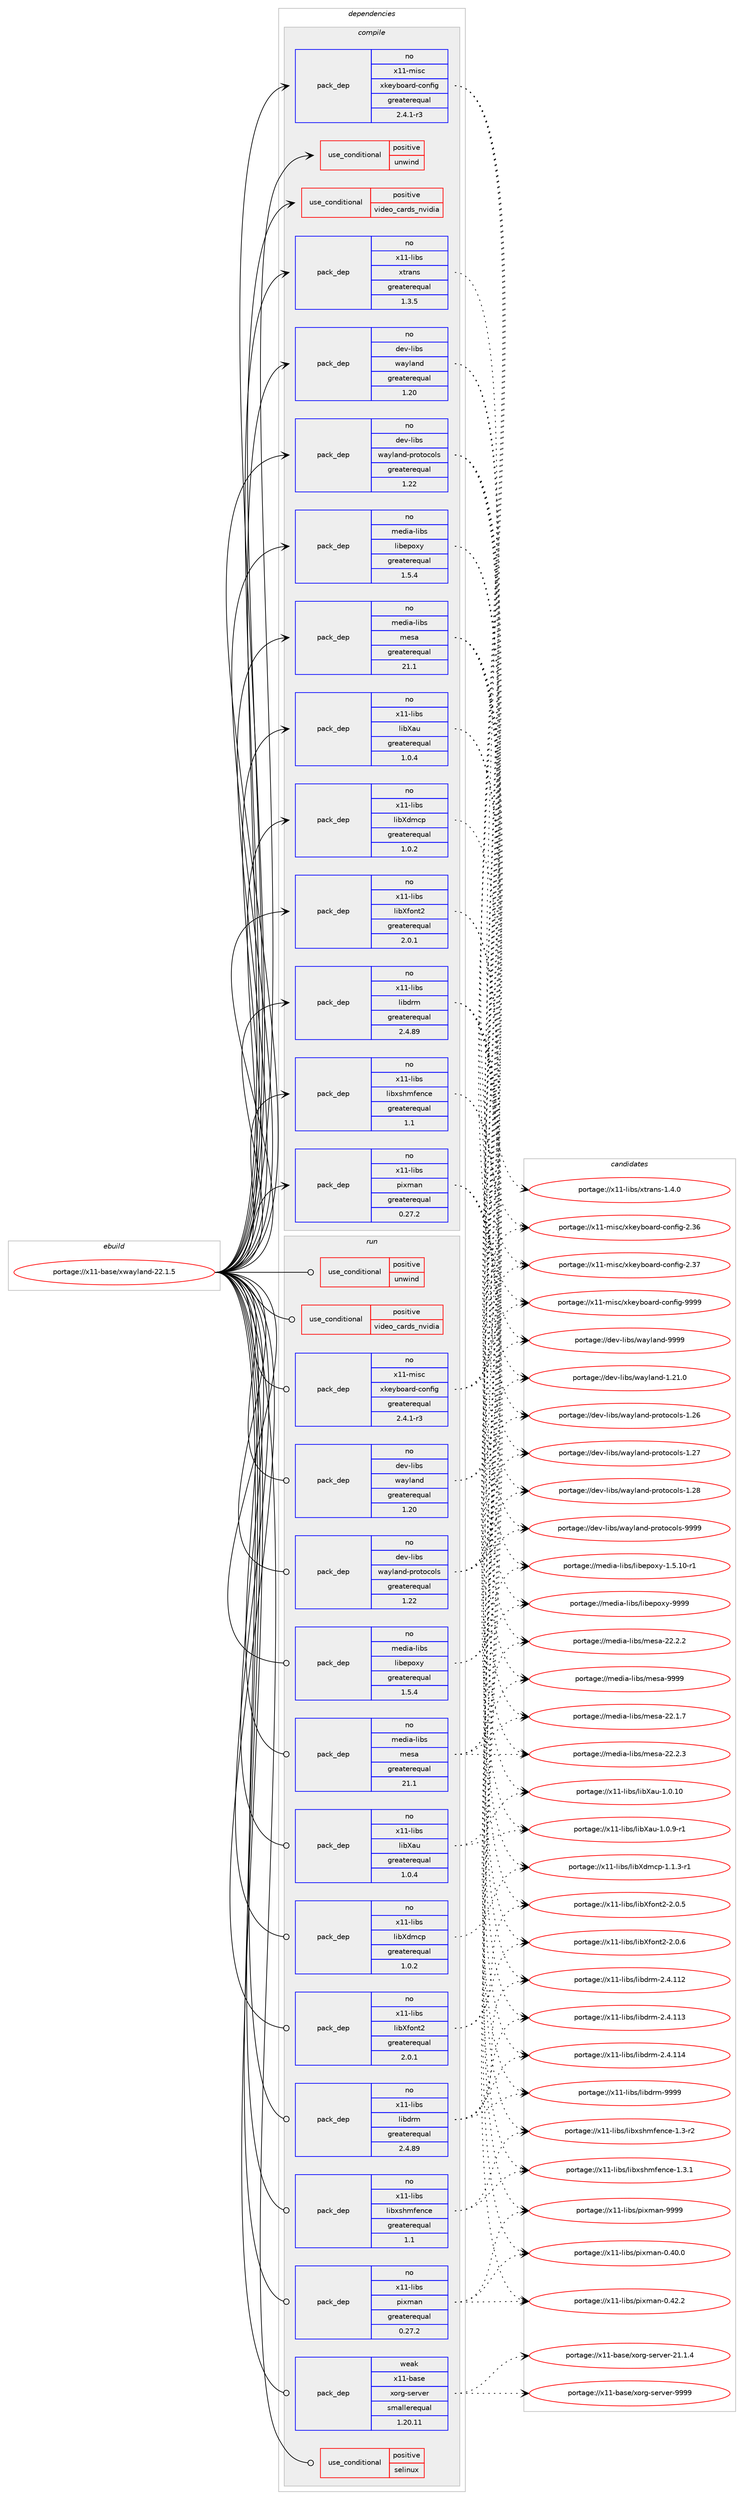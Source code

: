 digraph prolog {

# *************
# Graph options
# *************

newrank=true;
concentrate=true;
compound=true;
graph [rankdir=LR,fontname=Helvetica,fontsize=10,ranksep=1.5];#, ranksep=2.5, nodesep=0.2];
edge  [arrowhead=vee];
node  [fontname=Helvetica,fontsize=10];

# **********
# The ebuild
# **********

subgraph cluster_leftcol {
color=gray;
label=<<i>ebuild</i>>;
id [label="portage://x11-base/xwayland-22.1.5", color=red, width=4, href="../x11-base/xwayland-22.1.5.svg"];
}

# ****************
# The dependencies
# ****************

subgraph cluster_midcol {
color=gray;
label=<<i>dependencies</i>>;
subgraph cluster_compile {
fillcolor="#eeeeee";
style=filled;
label=<<i>compile</i>>;
subgraph cond601 {
dependency2185 [label=<<TABLE BORDER="0" CELLBORDER="1" CELLSPACING="0" CELLPADDING="4"><TR><TD ROWSPAN="3" CELLPADDING="10">use_conditional</TD></TR><TR><TD>positive</TD></TR><TR><TD>unwind</TD></TR></TABLE>>, shape=none, color=red];
# *** BEGIN UNKNOWN DEPENDENCY TYPE (TODO) ***
# dependency2185 -> package_dependency(portage://x11-base/xwayland-22.1.5,install,no,sys-libs,libunwind,none,[,,],[],[])
# *** END UNKNOWN DEPENDENCY TYPE (TODO) ***

}
id:e -> dependency2185:w [weight=20,style="solid",arrowhead="vee"];
subgraph cond602 {
dependency2186 [label=<<TABLE BORDER="0" CELLBORDER="1" CELLSPACING="0" CELLPADDING="4"><TR><TD ROWSPAN="3" CELLPADDING="10">use_conditional</TD></TR><TR><TD>positive</TD></TR><TR><TD>video_cards_nvidia</TD></TR></TABLE>>, shape=none, color=red];
# *** BEGIN UNKNOWN DEPENDENCY TYPE (TODO) ***
# dependency2186 -> package_dependency(portage://x11-base/xwayland-22.1.5,install,no,gui-libs,egl-wayland,none,[,,],[],[])
# *** END UNKNOWN DEPENDENCY TYPE (TODO) ***

}
id:e -> dependency2186:w [weight=20,style="solid",arrowhead="vee"];
# *** BEGIN UNKNOWN DEPENDENCY TYPE (TODO) ***
# id -> package_dependency(portage://x11-base/xwayland-22.1.5,install,no,dev-libs,libbsd,none,[,,],[],[])
# *** END UNKNOWN DEPENDENCY TYPE (TODO) ***

# *** BEGIN UNKNOWN DEPENDENCY TYPE (TODO) ***
# id -> package_dependency(portage://x11-base/xwayland-22.1.5,install,no,dev-libs,openssl,none,[,,],any_same_slot,[])
# *** END UNKNOWN DEPENDENCY TYPE (TODO) ***

subgraph pack1528 {
dependency2187 [label=<<TABLE BORDER="0" CELLBORDER="1" CELLSPACING="0" CELLPADDING="4" WIDTH="220"><TR><TD ROWSPAN="6" CELLPADDING="30">pack_dep</TD></TR><TR><TD WIDTH="110">no</TD></TR><TR><TD>dev-libs</TD></TR><TR><TD>wayland</TD></TR><TR><TD>greaterequal</TD></TR><TR><TD>1.20</TD></TR></TABLE>>, shape=none, color=blue];
}
id:e -> dependency2187:w [weight=20,style="solid",arrowhead="vee"];
subgraph pack1529 {
dependency2188 [label=<<TABLE BORDER="0" CELLBORDER="1" CELLSPACING="0" CELLPADDING="4" WIDTH="220"><TR><TD ROWSPAN="6" CELLPADDING="30">pack_dep</TD></TR><TR><TD WIDTH="110">no</TD></TR><TR><TD>dev-libs</TD></TR><TR><TD>wayland-protocols</TD></TR><TR><TD>greaterequal</TD></TR><TR><TD>1.22</TD></TR></TABLE>>, shape=none, color=blue];
}
id:e -> dependency2188:w [weight=20,style="solid",arrowhead="vee"];
# *** BEGIN UNKNOWN DEPENDENCY TYPE (TODO) ***
# id -> package_dependency(portage://x11-base/xwayland-22.1.5,install,no,media-fonts,font-util,none,[,,],[],[])
# *** END UNKNOWN DEPENDENCY TYPE (TODO) ***

subgraph pack1530 {
dependency2189 [label=<<TABLE BORDER="0" CELLBORDER="1" CELLSPACING="0" CELLPADDING="4" WIDTH="220"><TR><TD ROWSPAN="6" CELLPADDING="30">pack_dep</TD></TR><TR><TD WIDTH="110">no</TD></TR><TR><TD>media-libs</TD></TR><TR><TD>libepoxy</TD></TR><TR><TD>greaterequal</TD></TR><TR><TD>1.5.4</TD></TR></TABLE>>, shape=none, color=blue];
}
id:e -> dependency2189:w [weight=20,style="solid",arrowhead="vee"];
# *** BEGIN UNKNOWN DEPENDENCY TYPE (TODO) ***
# id -> package_dependency(portage://x11-base/xwayland-22.1.5,install,no,media-libs,libglvnd,none,[,,],[],[use(enable(X),none)])
# *** END UNKNOWN DEPENDENCY TYPE (TODO) ***

subgraph pack1531 {
dependency2190 [label=<<TABLE BORDER="0" CELLBORDER="1" CELLSPACING="0" CELLPADDING="4" WIDTH="220"><TR><TD ROWSPAN="6" CELLPADDING="30">pack_dep</TD></TR><TR><TD WIDTH="110">no</TD></TR><TR><TD>media-libs</TD></TR><TR><TD>mesa</TD></TR><TR><TD>greaterequal</TD></TR><TR><TD>21.1</TD></TR></TABLE>>, shape=none, color=blue];
}
id:e -> dependency2190:w [weight=20,style="solid",arrowhead="vee"];
# *** BEGIN UNKNOWN DEPENDENCY TYPE (TODO) ***
# id -> package_dependency(portage://x11-base/xwayland-22.1.5,install,no,x11-base,xorg-proto,none,[,,],[],[])
# *** END UNKNOWN DEPENDENCY TYPE (TODO) ***

subgraph pack1532 {
dependency2191 [label=<<TABLE BORDER="0" CELLBORDER="1" CELLSPACING="0" CELLPADDING="4" WIDTH="220"><TR><TD ROWSPAN="6" CELLPADDING="30">pack_dep</TD></TR><TR><TD WIDTH="110">no</TD></TR><TR><TD>x11-libs</TD></TR><TR><TD>libXau</TD></TR><TR><TD>greaterequal</TD></TR><TR><TD>1.0.4</TD></TR></TABLE>>, shape=none, color=blue];
}
id:e -> dependency2191:w [weight=20,style="solid",arrowhead="vee"];
subgraph pack1533 {
dependency2192 [label=<<TABLE BORDER="0" CELLBORDER="1" CELLSPACING="0" CELLPADDING="4" WIDTH="220"><TR><TD ROWSPAN="6" CELLPADDING="30">pack_dep</TD></TR><TR><TD WIDTH="110">no</TD></TR><TR><TD>x11-libs</TD></TR><TR><TD>libXdmcp</TD></TR><TR><TD>greaterequal</TD></TR><TR><TD>1.0.2</TD></TR></TABLE>>, shape=none, color=blue];
}
id:e -> dependency2192:w [weight=20,style="solid",arrowhead="vee"];
subgraph pack1534 {
dependency2193 [label=<<TABLE BORDER="0" CELLBORDER="1" CELLSPACING="0" CELLPADDING="4" WIDTH="220"><TR><TD ROWSPAN="6" CELLPADDING="30">pack_dep</TD></TR><TR><TD WIDTH="110">no</TD></TR><TR><TD>x11-libs</TD></TR><TR><TD>libXfont2</TD></TR><TR><TD>greaterequal</TD></TR><TR><TD>2.0.1</TD></TR></TABLE>>, shape=none, color=blue];
}
id:e -> dependency2193:w [weight=20,style="solid",arrowhead="vee"];
subgraph pack1535 {
dependency2194 [label=<<TABLE BORDER="0" CELLBORDER="1" CELLSPACING="0" CELLPADDING="4" WIDTH="220"><TR><TD ROWSPAN="6" CELLPADDING="30">pack_dep</TD></TR><TR><TD WIDTH="110">no</TD></TR><TR><TD>x11-libs</TD></TR><TR><TD>libdrm</TD></TR><TR><TD>greaterequal</TD></TR><TR><TD>2.4.89</TD></TR></TABLE>>, shape=none, color=blue];
}
id:e -> dependency2194:w [weight=20,style="solid",arrowhead="vee"];
# *** BEGIN UNKNOWN DEPENDENCY TYPE (TODO) ***
# id -> package_dependency(portage://x11-base/xwayland-22.1.5,install,no,x11-libs,libxcvt,none,[,,],[],[])
# *** END UNKNOWN DEPENDENCY TYPE (TODO) ***

# *** BEGIN UNKNOWN DEPENDENCY TYPE (TODO) ***
# id -> package_dependency(portage://x11-base/xwayland-22.1.5,install,no,x11-libs,libxkbfile,none,[,,],[],[])
# *** END UNKNOWN DEPENDENCY TYPE (TODO) ***

subgraph pack1536 {
dependency2195 [label=<<TABLE BORDER="0" CELLBORDER="1" CELLSPACING="0" CELLPADDING="4" WIDTH="220"><TR><TD ROWSPAN="6" CELLPADDING="30">pack_dep</TD></TR><TR><TD WIDTH="110">no</TD></TR><TR><TD>x11-libs</TD></TR><TR><TD>libxshmfence</TD></TR><TR><TD>greaterequal</TD></TR><TR><TD>1.1</TD></TR></TABLE>>, shape=none, color=blue];
}
id:e -> dependency2195:w [weight=20,style="solid",arrowhead="vee"];
subgraph pack1537 {
dependency2196 [label=<<TABLE BORDER="0" CELLBORDER="1" CELLSPACING="0" CELLPADDING="4" WIDTH="220"><TR><TD ROWSPAN="6" CELLPADDING="30">pack_dep</TD></TR><TR><TD WIDTH="110">no</TD></TR><TR><TD>x11-libs</TD></TR><TR><TD>pixman</TD></TR><TR><TD>greaterequal</TD></TR><TR><TD>0.27.2</TD></TR></TABLE>>, shape=none, color=blue];
}
id:e -> dependency2196:w [weight=20,style="solid",arrowhead="vee"];
subgraph pack1538 {
dependency2197 [label=<<TABLE BORDER="0" CELLBORDER="1" CELLSPACING="0" CELLPADDING="4" WIDTH="220"><TR><TD ROWSPAN="6" CELLPADDING="30">pack_dep</TD></TR><TR><TD WIDTH="110">no</TD></TR><TR><TD>x11-libs</TD></TR><TR><TD>xtrans</TD></TR><TR><TD>greaterequal</TD></TR><TR><TD>1.3.5</TD></TR></TABLE>>, shape=none, color=blue];
}
id:e -> dependency2197:w [weight=20,style="solid",arrowhead="vee"];
subgraph pack1539 {
dependency2198 [label=<<TABLE BORDER="0" CELLBORDER="1" CELLSPACING="0" CELLPADDING="4" WIDTH="220"><TR><TD ROWSPAN="6" CELLPADDING="30">pack_dep</TD></TR><TR><TD WIDTH="110">no</TD></TR><TR><TD>x11-misc</TD></TR><TR><TD>xkeyboard-config</TD></TR><TR><TD>greaterequal</TD></TR><TR><TD>2.4.1-r3</TD></TR></TABLE>>, shape=none, color=blue];
}
id:e -> dependency2198:w [weight=20,style="solid",arrowhead="vee"];
}
subgraph cluster_compileandrun {
fillcolor="#eeeeee";
style=filled;
label=<<i>compile and run</i>>;
}
subgraph cluster_run {
fillcolor="#eeeeee";
style=filled;
label=<<i>run</i>>;
subgraph cond603 {
dependency2199 [label=<<TABLE BORDER="0" CELLBORDER="1" CELLSPACING="0" CELLPADDING="4"><TR><TD ROWSPAN="3" CELLPADDING="10">use_conditional</TD></TR><TR><TD>positive</TD></TR><TR><TD>selinux</TD></TR></TABLE>>, shape=none, color=red];
# *** BEGIN UNKNOWN DEPENDENCY TYPE (TODO) ***
# dependency2199 -> package_dependency(portage://x11-base/xwayland-22.1.5,run,no,sec-policy,selinux-xserver,none,[,,],[],[])
# *** END UNKNOWN DEPENDENCY TYPE (TODO) ***

}
id:e -> dependency2199:w [weight=20,style="solid",arrowhead="odot"];
subgraph cond604 {
dependency2200 [label=<<TABLE BORDER="0" CELLBORDER="1" CELLSPACING="0" CELLPADDING="4"><TR><TD ROWSPAN="3" CELLPADDING="10">use_conditional</TD></TR><TR><TD>positive</TD></TR><TR><TD>unwind</TD></TR></TABLE>>, shape=none, color=red];
# *** BEGIN UNKNOWN DEPENDENCY TYPE (TODO) ***
# dependency2200 -> package_dependency(portage://x11-base/xwayland-22.1.5,run,no,sys-libs,libunwind,none,[,,],[],[])
# *** END UNKNOWN DEPENDENCY TYPE (TODO) ***

}
id:e -> dependency2200:w [weight=20,style="solid",arrowhead="odot"];
subgraph cond605 {
dependency2201 [label=<<TABLE BORDER="0" CELLBORDER="1" CELLSPACING="0" CELLPADDING="4"><TR><TD ROWSPAN="3" CELLPADDING="10">use_conditional</TD></TR><TR><TD>positive</TD></TR><TR><TD>video_cards_nvidia</TD></TR></TABLE>>, shape=none, color=red];
# *** BEGIN UNKNOWN DEPENDENCY TYPE (TODO) ***
# dependency2201 -> package_dependency(portage://x11-base/xwayland-22.1.5,run,no,gui-libs,egl-wayland,none,[,,],[],[])
# *** END UNKNOWN DEPENDENCY TYPE (TODO) ***

}
id:e -> dependency2201:w [weight=20,style="solid",arrowhead="odot"];
# *** BEGIN UNKNOWN DEPENDENCY TYPE (TODO) ***
# id -> package_dependency(portage://x11-base/xwayland-22.1.5,run,no,dev-libs,libbsd,none,[,,],[],[])
# *** END UNKNOWN DEPENDENCY TYPE (TODO) ***

# *** BEGIN UNKNOWN DEPENDENCY TYPE (TODO) ***
# id -> package_dependency(portage://x11-base/xwayland-22.1.5,run,no,dev-libs,openssl,none,[,,],any_same_slot,[])
# *** END UNKNOWN DEPENDENCY TYPE (TODO) ***

subgraph pack1540 {
dependency2202 [label=<<TABLE BORDER="0" CELLBORDER="1" CELLSPACING="0" CELLPADDING="4" WIDTH="220"><TR><TD ROWSPAN="6" CELLPADDING="30">pack_dep</TD></TR><TR><TD WIDTH="110">no</TD></TR><TR><TD>dev-libs</TD></TR><TR><TD>wayland</TD></TR><TR><TD>greaterequal</TD></TR><TR><TD>1.20</TD></TR></TABLE>>, shape=none, color=blue];
}
id:e -> dependency2202:w [weight=20,style="solid",arrowhead="odot"];
subgraph pack1541 {
dependency2203 [label=<<TABLE BORDER="0" CELLBORDER="1" CELLSPACING="0" CELLPADDING="4" WIDTH="220"><TR><TD ROWSPAN="6" CELLPADDING="30">pack_dep</TD></TR><TR><TD WIDTH="110">no</TD></TR><TR><TD>dev-libs</TD></TR><TR><TD>wayland-protocols</TD></TR><TR><TD>greaterequal</TD></TR><TR><TD>1.22</TD></TR></TABLE>>, shape=none, color=blue];
}
id:e -> dependency2203:w [weight=20,style="solid",arrowhead="odot"];
# *** BEGIN UNKNOWN DEPENDENCY TYPE (TODO) ***
# id -> package_dependency(portage://x11-base/xwayland-22.1.5,run,no,media-fonts,font-util,none,[,,],[],[])
# *** END UNKNOWN DEPENDENCY TYPE (TODO) ***

subgraph pack1542 {
dependency2204 [label=<<TABLE BORDER="0" CELLBORDER="1" CELLSPACING="0" CELLPADDING="4" WIDTH="220"><TR><TD ROWSPAN="6" CELLPADDING="30">pack_dep</TD></TR><TR><TD WIDTH="110">no</TD></TR><TR><TD>media-libs</TD></TR><TR><TD>libepoxy</TD></TR><TR><TD>greaterequal</TD></TR><TR><TD>1.5.4</TD></TR></TABLE>>, shape=none, color=blue];
}
id:e -> dependency2204:w [weight=20,style="solid",arrowhead="odot"];
# *** BEGIN UNKNOWN DEPENDENCY TYPE (TODO) ***
# id -> package_dependency(portage://x11-base/xwayland-22.1.5,run,no,media-libs,libglvnd,none,[,,],[],[use(enable(X),none)])
# *** END UNKNOWN DEPENDENCY TYPE (TODO) ***

subgraph pack1543 {
dependency2205 [label=<<TABLE BORDER="0" CELLBORDER="1" CELLSPACING="0" CELLPADDING="4" WIDTH="220"><TR><TD ROWSPAN="6" CELLPADDING="30">pack_dep</TD></TR><TR><TD WIDTH="110">no</TD></TR><TR><TD>media-libs</TD></TR><TR><TD>mesa</TD></TR><TR><TD>greaterequal</TD></TR><TR><TD>21.1</TD></TR></TABLE>>, shape=none, color=blue];
}
id:e -> dependency2205:w [weight=20,style="solid",arrowhead="odot"];
# *** BEGIN UNKNOWN DEPENDENCY TYPE (TODO) ***
# id -> package_dependency(portage://x11-base/xwayland-22.1.5,run,no,x11-apps,xkbcomp,none,[,,],[],[])
# *** END UNKNOWN DEPENDENCY TYPE (TODO) ***

subgraph pack1544 {
dependency2206 [label=<<TABLE BORDER="0" CELLBORDER="1" CELLSPACING="0" CELLPADDING="4" WIDTH="220"><TR><TD ROWSPAN="6" CELLPADDING="30">pack_dep</TD></TR><TR><TD WIDTH="110">no</TD></TR><TR><TD>x11-libs</TD></TR><TR><TD>libXau</TD></TR><TR><TD>greaterequal</TD></TR><TR><TD>1.0.4</TD></TR></TABLE>>, shape=none, color=blue];
}
id:e -> dependency2206:w [weight=20,style="solid",arrowhead="odot"];
subgraph pack1545 {
dependency2207 [label=<<TABLE BORDER="0" CELLBORDER="1" CELLSPACING="0" CELLPADDING="4" WIDTH="220"><TR><TD ROWSPAN="6" CELLPADDING="30">pack_dep</TD></TR><TR><TD WIDTH="110">no</TD></TR><TR><TD>x11-libs</TD></TR><TR><TD>libXdmcp</TD></TR><TR><TD>greaterequal</TD></TR><TR><TD>1.0.2</TD></TR></TABLE>>, shape=none, color=blue];
}
id:e -> dependency2207:w [weight=20,style="solid",arrowhead="odot"];
subgraph pack1546 {
dependency2208 [label=<<TABLE BORDER="0" CELLBORDER="1" CELLSPACING="0" CELLPADDING="4" WIDTH="220"><TR><TD ROWSPAN="6" CELLPADDING="30">pack_dep</TD></TR><TR><TD WIDTH="110">no</TD></TR><TR><TD>x11-libs</TD></TR><TR><TD>libXfont2</TD></TR><TR><TD>greaterequal</TD></TR><TR><TD>2.0.1</TD></TR></TABLE>>, shape=none, color=blue];
}
id:e -> dependency2208:w [weight=20,style="solid",arrowhead="odot"];
subgraph pack1547 {
dependency2209 [label=<<TABLE BORDER="0" CELLBORDER="1" CELLSPACING="0" CELLPADDING="4" WIDTH="220"><TR><TD ROWSPAN="6" CELLPADDING="30">pack_dep</TD></TR><TR><TD WIDTH="110">no</TD></TR><TR><TD>x11-libs</TD></TR><TR><TD>libdrm</TD></TR><TR><TD>greaterequal</TD></TR><TR><TD>2.4.89</TD></TR></TABLE>>, shape=none, color=blue];
}
id:e -> dependency2209:w [weight=20,style="solid",arrowhead="odot"];
# *** BEGIN UNKNOWN DEPENDENCY TYPE (TODO) ***
# id -> package_dependency(portage://x11-base/xwayland-22.1.5,run,no,x11-libs,libxcvt,none,[,,],[],[])
# *** END UNKNOWN DEPENDENCY TYPE (TODO) ***

# *** BEGIN UNKNOWN DEPENDENCY TYPE (TODO) ***
# id -> package_dependency(portage://x11-base/xwayland-22.1.5,run,no,x11-libs,libxkbfile,none,[,,],[],[])
# *** END UNKNOWN DEPENDENCY TYPE (TODO) ***

subgraph pack1548 {
dependency2210 [label=<<TABLE BORDER="0" CELLBORDER="1" CELLSPACING="0" CELLPADDING="4" WIDTH="220"><TR><TD ROWSPAN="6" CELLPADDING="30">pack_dep</TD></TR><TR><TD WIDTH="110">no</TD></TR><TR><TD>x11-libs</TD></TR><TR><TD>libxshmfence</TD></TR><TR><TD>greaterequal</TD></TR><TR><TD>1.1</TD></TR></TABLE>>, shape=none, color=blue];
}
id:e -> dependency2210:w [weight=20,style="solid",arrowhead="odot"];
subgraph pack1549 {
dependency2211 [label=<<TABLE BORDER="0" CELLBORDER="1" CELLSPACING="0" CELLPADDING="4" WIDTH="220"><TR><TD ROWSPAN="6" CELLPADDING="30">pack_dep</TD></TR><TR><TD WIDTH="110">no</TD></TR><TR><TD>x11-libs</TD></TR><TR><TD>pixman</TD></TR><TR><TD>greaterequal</TD></TR><TR><TD>0.27.2</TD></TR></TABLE>>, shape=none, color=blue];
}
id:e -> dependency2211:w [weight=20,style="solid",arrowhead="odot"];
subgraph pack1550 {
dependency2212 [label=<<TABLE BORDER="0" CELLBORDER="1" CELLSPACING="0" CELLPADDING="4" WIDTH="220"><TR><TD ROWSPAN="6" CELLPADDING="30">pack_dep</TD></TR><TR><TD WIDTH="110">no</TD></TR><TR><TD>x11-misc</TD></TR><TR><TD>xkeyboard-config</TD></TR><TR><TD>greaterequal</TD></TR><TR><TD>2.4.1-r3</TD></TR></TABLE>>, shape=none, color=blue];
}
id:e -> dependency2212:w [weight=20,style="solid",arrowhead="odot"];
subgraph pack1551 {
dependency2213 [label=<<TABLE BORDER="0" CELLBORDER="1" CELLSPACING="0" CELLPADDING="4" WIDTH="220"><TR><TD ROWSPAN="6" CELLPADDING="30">pack_dep</TD></TR><TR><TD WIDTH="110">weak</TD></TR><TR><TD>x11-base</TD></TR><TR><TD>xorg-server</TD></TR><TR><TD>smallerequal</TD></TR><TR><TD>1.20.11</TD></TR></TABLE>>, shape=none, color=blue];
}
id:e -> dependency2213:w [weight=20,style="solid",arrowhead="odot"];
}
}

# **************
# The candidates
# **************

subgraph cluster_choices {
rank=same;
color=gray;
label=<<i>candidates</i>>;

subgraph choice1528 {
color=black;
nodesep=1;
choice100101118451081059811547119971211089711010045494650494648 [label="portage://dev-libs/wayland-1.21.0", color=red, width=4,href="../dev-libs/wayland-1.21.0.svg"];
choice10010111845108105981154711997121108971101004557575757 [label="portage://dev-libs/wayland-9999", color=red, width=4,href="../dev-libs/wayland-9999.svg"];
dependency2187:e -> choice100101118451081059811547119971211089711010045494650494648:w [style=dotted,weight="100"];
dependency2187:e -> choice10010111845108105981154711997121108971101004557575757:w [style=dotted,weight="100"];
}
subgraph choice1529 {
color=black;
nodesep=1;
choice100101118451081059811547119971211089711010045112114111116111991111081154549465054 [label="portage://dev-libs/wayland-protocols-1.26", color=red, width=4,href="../dev-libs/wayland-protocols-1.26.svg"];
choice100101118451081059811547119971211089711010045112114111116111991111081154549465055 [label="portage://dev-libs/wayland-protocols-1.27", color=red, width=4,href="../dev-libs/wayland-protocols-1.27.svg"];
choice100101118451081059811547119971211089711010045112114111116111991111081154549465056 [label="portage://dev-libs/wayland-protocols-1.28", color=red, width=4,href="../dev-libs/wayland-protocols-1.28.svg"];
choice100101118451081059811547119971211089711010045112114111116111991111081154557575757 [label="portage://dev-libs/wayland-protocols-9999", color=red, width=4,href="../dev-libs/wayland-protocols-9999.svg"];
dependency2188:e -> choice100101118451081059811547119971211089711010045112114111116111991111081154549465054:w [style=dotted,weight="100"];
dependency2188:e -> choice100101118451081059811547119971211089711010045112114111116111991111081154549465055:w [style=dotted,weight="100"];
dependency2188:e -> choice100101118451081059811547119971211089711010045112114111116111991111081154549465056:w [style=dotted,weight="100"];
dependency2188:e -> choice100101118451081059811547119971211089711010045112114111116111991111081154557575757:w [style=dotted,weight="100"];
}
subgraph choice1530 {
color=black;
nodesep=1;
choice1091011001059745108105981154710810598101112111120121454946534649484511449 [label="portage://media-libs/libepoxy-1.5.10-r1", color=red, width=4,href="../media-libs/libepoxy-1.5.10-r1.svg"];
choice10910110010597451081059811547108105981011121111201214557575757 [label="portage://media-libs/libepoxy-9999", color=red, width=4,href="../media-libs/libepoxy-9999.svg"];
dependency2189:e -> choice1091011001059745108105981154710810598101112111120121454946534649484511449:w [style=dotted,weight="100"];
dependency2189:e -> choice10910110010597451081059811547108105981011121111201214557575757:w [style=dotted,weight="100"];
}
subgraph choice1531 {
color=black;
nodesep=1;
choice109101100105974510810598115471091011159745505046494655 [label="portage://media-libs/mesa-22.1.7", color=red, width=4,href="../media-libs/mesa-22.1.7.svg"];
choice109101100105974510810598115471091011159745505046504650 [label="portage://media-libs/mesa-22.2.2", color=red, width=4,href="../media-libs/mesa-22.2.2.svg"];
choice109101100105974510810598115471091011159745505046504651 [label="portage://media-libs/mesa-22.2.3", color=red, width=4,href="../media-libs/mesa-22.2.3.svg"];
choice10910110010597451081059811547109101115974557575757 [label="portage://media-libs/mesa-9999", color=red, width=4,href="../media-libs/mesa-9999.svg"];
dependency2190:e -> choice109101100105974510810598115471091011159745505046494655:w [style=dotted,weight="100"];
dependency2190:e -> choice109101100105974510810598115471091011159745505046504650:w [style=dotted,weight="100"];
dependency2190:e -> choice109101100105974510810598115471091011159745505046504651:w [style=dotted,weight="100"];
dependency2190:e -> choice10910110010597451081059811547109101115974557575757:w [style=dotted,weight="100"];
}
subgraph choice1532 {
color=black;
nodesep=1;
choice120494945108105981154710810598889711745494648464948 [label="portage://x11-libs/libXau-1.0.10", color=red, width=4,href="../x11-libs/libXau-1.0.10.svg"];
choice12049494510810598115471081059888971174549464846574511449 [label="portage://x11-libs/libXau-1.0.9-r1", color=red, width=4,href="../x11-libs/libXau-1.0.9-r1.svg"];
dependency2191:e -> choice120494945108105981154710810598889711745494648464948:w [style=dotted,weight="100"];
dependency2191:e -> choice12049494510810598115471081059888971174549464846574511449:w [style=dotted,weight="100"];
}
subgraph choice1533 {
color=black;
nodesep=1;
choice12049494510810598115471081059888100109991124549464946514511449 [label="portage://x11-libs/libXdmcp-1.1.3-r1", color=red, width=4,href="../x11-libs/libXdmcp-1.1.3-r1.svg"];
dependency2192:e -> choice12049494510810598115471081059888100109991124549464946514511449:w [style=dotted,weight="100"];
}
subgraph choice1534 {
color=black;
nodesep=1;
choice1204949451081059811547108105988810211111011650455046484653 [label="portage://x11-libs/libXfont2-2.0.5", color=red, width=4,href="../x11-libs/libXfont2-2.0.5.svg"];
choice1204949451081059811547108105988810211111011650455046484654 [label="portage://x11-libs/libXfont2-2.0.6", color=red, width=4,href="../x11-libs/libXfont2-2.0.6.svg"];
dependency2193:e -> choice1204949451081059811547108105988810211111011650455046484653:w [style=dotted,weight="100"];
dependency2193:e -> choice1204949451081059811547108105988810211111011650455046484654:w [style=dotted,weight="100"];
}
subgraph choice1535 {
color=black;
nodesep=1;
choice1204949451081059811547108105981001141094550465246494950 [label="portage://x11-libs/libdrm-2.4.112", color=red, width=4,href="../x11-libs/libdrm-2.4.112.svg"];
choice1204949451081059811547108105981001141094550465246494951 [label="portage://x11-libs/libdrm-2.4.113", color=red, width=4,href="../x11-libs/libdrm-2.4.113.svg"];
choice1204949451081059811547108105981001141094550465246494952 [label="portage://x11-libs/libdrm-2.4.114", color=red, width=4,href="../x11-libs/libdrm-2.4.114.svg"];
choice1204949451081059811547108105981001141094557575757 [label="portage://x11-libs/libdrm-9999", color=red, width=4,href="../x11-libs/libdrm-9999.svg"];
dependency2194:e -> choice1204949451081059811547108105981001141094550465246494950:w [style=dotted,weight="100"];
dependency2194:e -> choice1204949451081059811547108105981001141094550465246494951:w [style=dotted,weight="100"];
dependency2194:e -> choice1204949451081059811547108105981001141094550465246494952:w [style=dotted,weight="100"];
dependency2194:e -> choice1204949451081059811547108105981001141094557575757:w [style=dotted,weight="100"];
}
subgraph choice1536 {
color=black;
nodesep=1;
choice12049494510810598115471081059812011510410910210111099101454946514511450 [label="portage://x11-libs/libxshmfence-1.3-r2", color=red, width=4,href="../x11-libs/libxshmfence-1.3-r2.svg"];
choice12049494510810598115471081059812011510410910210111099101454946514649 [label="portage://x11-libs/libxshmfence-1.3.1", color=red, width=4,href="../x11-libs/libxshmfence-1.3.1.svg"];
dependency2195:e -> choice12049494510810598115471081059812011510410910210111099101454946514511450:w [style=dotted,weight="100"];
dependency2195:e -> choice12049494510810598115471081059812011510410910210111099101454946514649:w [style=dotted,weight="100"];
}
subgraph choice1537 {
color=black;
nodesep=1;
choice12049494510810598115471121051201099711045484652484648 [label="portage://x11-libs/pixman-0.40.0", color=red, width=4,href="../x11-libs/pixman-0.40.0.svg"];
choice12049494510810598115471121051201099711045484652504650 [label="portage://x11-libs/pixman-0.42.2", color=red, width=4,href="../x11-libs/pixman-0.42.2.svg"];
choice1204949451081059811547112105120109971104557575757 [label="portage://x11-libs/pixman-9999", color=red, width=4,href="../x11-libs/pixman-9999.svg"];
dependency2196:e -> choice12049494510810598115471121051201099711045484652484648:w [style=dotted,weight="100"];
dependency2196:e -> choice12049494510810598115471121051201099711045484652504650:w [style=dotted,weight="100"];
dependency2196:e -> choice1204949451081059811547112105120109971104557575757:w [style=dotted,weight="100"];
}
subgraph choice1538 {
color=black;
nodesep=1;
choice120494945108105981154712011611497110115454946524648 [label="portage://x11-libs/xtrans-1.4.0", color=red, width=4,href="../x11-libs/xtrans-1.4.0.svg"];
dependency2197:e -> choice120494945108105981154712011611497110115454946524648:w [style=dotted,weight="100"];
}
subgraph choice1539 {
color=black;
nodesep=1;
choice1204949451091051159947120107101121981119711410045991111101021051034550465154 [label="portage://x11-misc/xkeyboard-config-2.36", color=red, width=4,href="../x11-misc/xkeyboard-config-2.36.svg"];
choice1204949451091051159947120107101121981119711410045991111101021051034550465155 [label="portage://x11-misc/xkeyboard-config-2.37", color=red, width=4,href="../x11-misc/xkeyboard-config-2.37.svg"];
choice1204949451091051159947120107101121981119711410045991111101021051034557575757 [label="portage://x11-misc/xkeyboard-config-9999", color=red, width=4,href="../x11-misc/xkeyboard-config-9999.svg"];
dependency2198:e -> choice1204949451091051159947120107101121981119711410045991111101021051034550465154:w [style=dotted,weight="100"];
dependency2198:e -> choice1204949451091051159947120107101121981119711410045991111101021051034550465155:w [style=dotted,weight="100"];
dependency2198:e -> choice1204949451091051159947120107101121981119711410045991111101021051034557575757:w [style=dotted,weight="100"];
}
subgraph choice1540 {
color=black;
nodesep=1;
choice100101118451081059811547119971211089711010045494650494648 [label="portage://dev-libs/wayland-1.21.0", color=red, width=4,href="../dev-libs/wayland-1.21.0.svg"];
choice10010111845108105981154711997121108971101004557575757 [label="portage://dev-libs/wayland-9999", color=red, width=4,href="../dev-libs/wayland-9999.svg"];
dependency2202:e -> choice100101118451081059811547119971211089711010045494650494648:w [style=dotted,weight="100"];
dependency2202:e -> choice10010111845108105981154711997121108971101004557575757:w [style=dotted,weight="100"];
}
subgraph choice1541 {
color=black;
nodesep=1;
choice100101118451081059811547119971211089711010045112114111116111991111081154549465054 [label="portage://dev-libs/wayland-protocols-1.26", color=red, width=4,href="../dev-libs/wayland-protocols-1.26.svg"];
choice100101118451081059811547119971211089711010045112114111116111991111081154549465055 [label="portage://dev-libs/wayland-protocols-1.27", color=red, width=4,href="../dev-libs/wayland-protocols-1.27.svg"];
choice100101118451081059811547119971211089711010045112114111116111991111081154549465056 [label="portage://dev-libs/wayland-protocols-1.28", color=red, width=4,href="../dev-libs/wayland-protocols-1.28.svg"];
choice100101118451081059811547119971211089711010045112114111116111991111081154557575757 [label="portage://dev-libs/wayland-protocols-9999", color=red, width=4,href="../dev-libs/wayland-protocols-9999.svg"];
dependency2203:e -> choice100101118451081059811547119971211089711010045112114111116111991111081154549465054:w [style=dotted,weight="100"];
dependency2203:e -> choice100101118451081059811547119971211089711010045112114111116111991111081154549465055:w [style=dotted,weight="100"];
dependency2203:e -> choice100101118451081059811547119971211089711010045112114111116111991111081154549465056:w [style=dotted,weight="100"];
dependency2203:e -> choice100101118451081059811547119971211089711010045112114111116111991111081154557575757:w [style=dotted,weight="100"];
}
subgraph choice1542 {
color=black;
nodesep=1;
choice1091011001059745108105981154710810598101112111120121454946534649484511449 [label="portage://media-libs/libepoxy-1.5.10-r1", color=red, width=4,href="../media-libs/libepoxy-1.5.10-r1.svg"];
choice10910110010597451081059811547108105981011121111201214557575757 [label="portage://media-libs/libepoxy-9999", color=red, width=4,href="../media-libs/libepoxy-9999.svg"];
dependency2204:e -> choice1091011001059745108105981154710810598101112111120121454946534649484511449:w [style=dotted,weight="100"];
dependency2204:e -> choice10910110010597451081059811547108105981011121111201214557575757:w [style=dotted,weight="100"];
}
subgraph choice1543 {
color=black;
nodesep=1;
choice109101100105974510810598115471091011159745505046494655 [label="portage://media-libs/mesa-22.1.7", color=red, width=4,href="../media-libs/mesa-22.1.7.svg"];
choice109101100105974510810598115471091011159745505046504650 [label="portage://media-libs/mesa-22.2.2", color=red, width=4,href="../media-libs/mesa-22.2.2.svg"];
choice109101100105974510810598115471091011159745505046504651 [label="portage://media-libs/mesa-22.2.3", color=red, width=4,href="../media-libs/mesa-22.2.3.svg"];
choice10910110010597451081059811547109101115974557575757 [label="portage://media-libs/mesa-9999", color=red, width=4,href="../media-libs/mesa-9999.svg"];
dependency2205:e -> choice109101100105974510810598115471091011159745505046494655:w [style=dotted,weight="100"];
dependency2205:e -> choice109101100105974510810598115471091011159745505046504650:w [style=dotted,weight="100"];
dependency2205:e -> choice109101100105974510810598115471091011159745505046504651:w [style=dotted,weight="100"];
dependency2205:e -> choice10910110010597451081059811547109101115974557575757:w [style=dotted,weight="100"];
}
subgraph choice1544 {
color=black;
nodesep=1;
choice120494945108105981154710810598889711745494648464948 [label="portage://x11-libs/libXau-1.0.10", color=red, width=4,href="../x11-libs/libXau-1.0.10.svg"];
choice12049494510810598115471081059888971174549464846574511449 [label="portage://x11-libs/libXau-1.0.9-r1", color=red, width=4,href="../x11-libs/libXau-1.0.9-r1.svg"];
dependency2206:e -> choice120494945108105981154710810598889711745494648464948:w [style=dotted,weight="100"];
dependency2206:e -> choice12049494510810598115471081059888971174549464846574511449:w [style=dotted,weight="100"];
}
subgraph choice1545 {
color=black;
nodesep=1;
choice12049494510810598115471081059888100109991124549464946514511449 [label="portage://x11-libs/libXdmcp-1.1.3-r1", color=red, width=4,href="../x11-libs/libXdmcp-1.1.3-r1.svg"];
dependency2207:e -> choice12049494510810598115471081059888100109991124549464946514511449:w [style=dotted,weight="100"];
}
subgraph choice1546 {
color=black;
nodesep=1;
choice1204949451081059811547108105988810211111011650455046484653 [label="portage://x11-libs/libXfont2-2.0.5", color=red, width=4,href="../x11-libs/libXfont2-2.0.5.svg"];
choice1204949451081059811547108105988810211111011650455046484654 [label="portage://x11-libs/libXfont2-2.0.6", color=red, width=4,href="../x11-libs/libXfont2-2.0.6.svg"];
dependency2208:e -> choice1204949451081059811547108105988810211111011650455046484653:w [style=dotted,weight="100"];
dependency2208:e -> choice1204949451081059811547108105988810211111011650455046484654:w [style=dotted,weight="100"];
}
subgraph choice1547 {
color=black;
nodesep=1;
choice1204949451081059811547108105981001141094550465246494950 [label="portage://x11-libs/libdrm-2.4.112", color=red, width=4,href="../x11-libs/libdrm-2.4.112.svg"];
choice1204949451081059811547108105981001141094550465246494951 [label="portage://x11-libs/libdrm-2.4.113", color=red, width=4,href="../x11-libs/libdrm-2.4.113.svg"];
choice1204949451081059811547108105981001141094550465246494952 [label="portage://x11-libs/libdrm-2.4.114", color=red, width=4,href="../x11-libs/libdrm-2.4.114.svg"];
choice1204949451081059811547108105981001141094557575757 [label="portage://x11-libs/libdrm-9999", color=red, width=4,href="../x11-libs/libdrm-9999.svg"];
dependency2209:e -> choice1204949451081059811547108105981001141094550465246494950:w [style=dotted,weight="100"];
dependency2209:e -> choice1204949451081059811547108105981001141094550465246494951:w [style=dotted,weight="100"];
dependency2209:e -> choice1204949451081059811547108105981001141094550465246494952:w [style=dotted,weight="100"];
dependency2209:e -> choice1204949451081059811547108105981001141094557575757:w [style=dotted,weight="100"];
}
subgraph choice1548 {
color=black;
nodesep=1;
choice12049494510810598115471081059812011510410910210111099101454946514511450 [label="portage://x11-libs/libxshmfence-1.3-r2", color=red, width=4,href="../x11-libs/libxshmfence-1.3-r2.svg"];
choice12049494510810598115471081059812011510410910210111099101454946514649 [label="portage://x11-libs/libxshmfence-1.3.1", color=red, width=4,href="../x11-libs/libxshmfence-1.3.1.svg"];
dependency2210:e -> choice12049494510810598115471081059812011510410910210111099101454946514511450:w [style=dotted,weight="100"];
dependency2210:e -> choice12049494510810598115471081059812011510410910210111099101454946514649:w [style=dotted,weight="100"];
}
subgraph choice1549 {
color=black;
nodesep=1;
choice12049494510810598115471121051201099711045484652484648 [label="portage://x11-libs/pixman-0.40.0", color=red, width=4,href="../x11-libs/pixman-0.40.0.svg"];
choice12049494510810598115471121051201099711045484652504650 [label="portage://x11-libs/pixman-0.42.2", color=red, width=4,href="../x11-libs/pixman-0.42.2.svg"];
choice1204949451081059811547112105120109971104557575757 [label="portage://x11-libs/pixman-9999", color=red, width=4,href="../x11-libs/pixman-9999.svg"];
dependency2211:e -> choice12049494510810598115471121051201099711045484652484648:w [style=dotted,weight="100"];
dependency2211:e -> choice12049494510810598115471121051201099711045484652504650:w [style=dotted,weight="100"];
dependency2211:e -> choice1204949451081059811547112105120109971104557575757:w [style=dotted,weight="100"];
}
subgraph choice1550 {
color=black;
nodesep=1;
choice1204949451091051159947120107101121981119711410045991111101021051034550465154 [label="portage://x11-misc/xkeyboard-config-2.36", color=red, width=4,href="../x11-misc/xkeyboard-config-2.36.svg"];
choice1204949451091051159947120107101121981119711410045991111101021051034550465155 [label="portage://x11-misc/xkeyboard-config-2.37", color=red, width=4,href="../x11-misc/xkeyboard-config-2.37.svg"];
choice1204949451091051159947120107101121981119711410045991111101021051034557575757 [label="portage://x11-misc/xkeyboard-config-9999", color=red, width=4,href="../x11-misc/xkeyboard-config-9999.svg"];
dependency2212:e -> choice1204949451091051159947120107101121981119711410045991111101021051034550465154:w [style=dotted,weight="100"];
dependency2212:e -> choice1204949451091051159947120107101121981119711410045991111101021051034550465155:w [style=dotted,weight="100"];
dependency2212:e -> choice1204949451091051159947120107101121981119711410045991111101021051034557575757:w [style=dotted,weight="100"];
}
subgraph choice1551 {
color=black;
nodesep=1;
choice1204949459897115101471201111141034511510111411810111445504946494652 [label="portage://x11-base/xorg-server-21.1.4", color=red, width=4,href="../x11-base/xorg-server-21.1.4.svg"];
choice120494945989711510147120111114103451151011141181011144557575757 [label="portage://x11-base/xorg-server-9999", color=red, width=4,href="../x11-base/xorg-server-9999.svg"];
dependency2213:e -> choice1204949459897115101471201111141034511510111411810111445504946494652:w [style=dotted,weight="100"];
dependency2213:e -> choice120494945989711510147120111114103451151011141181011144557575757:w [style=dotted,weight="100"];
}
}

}
